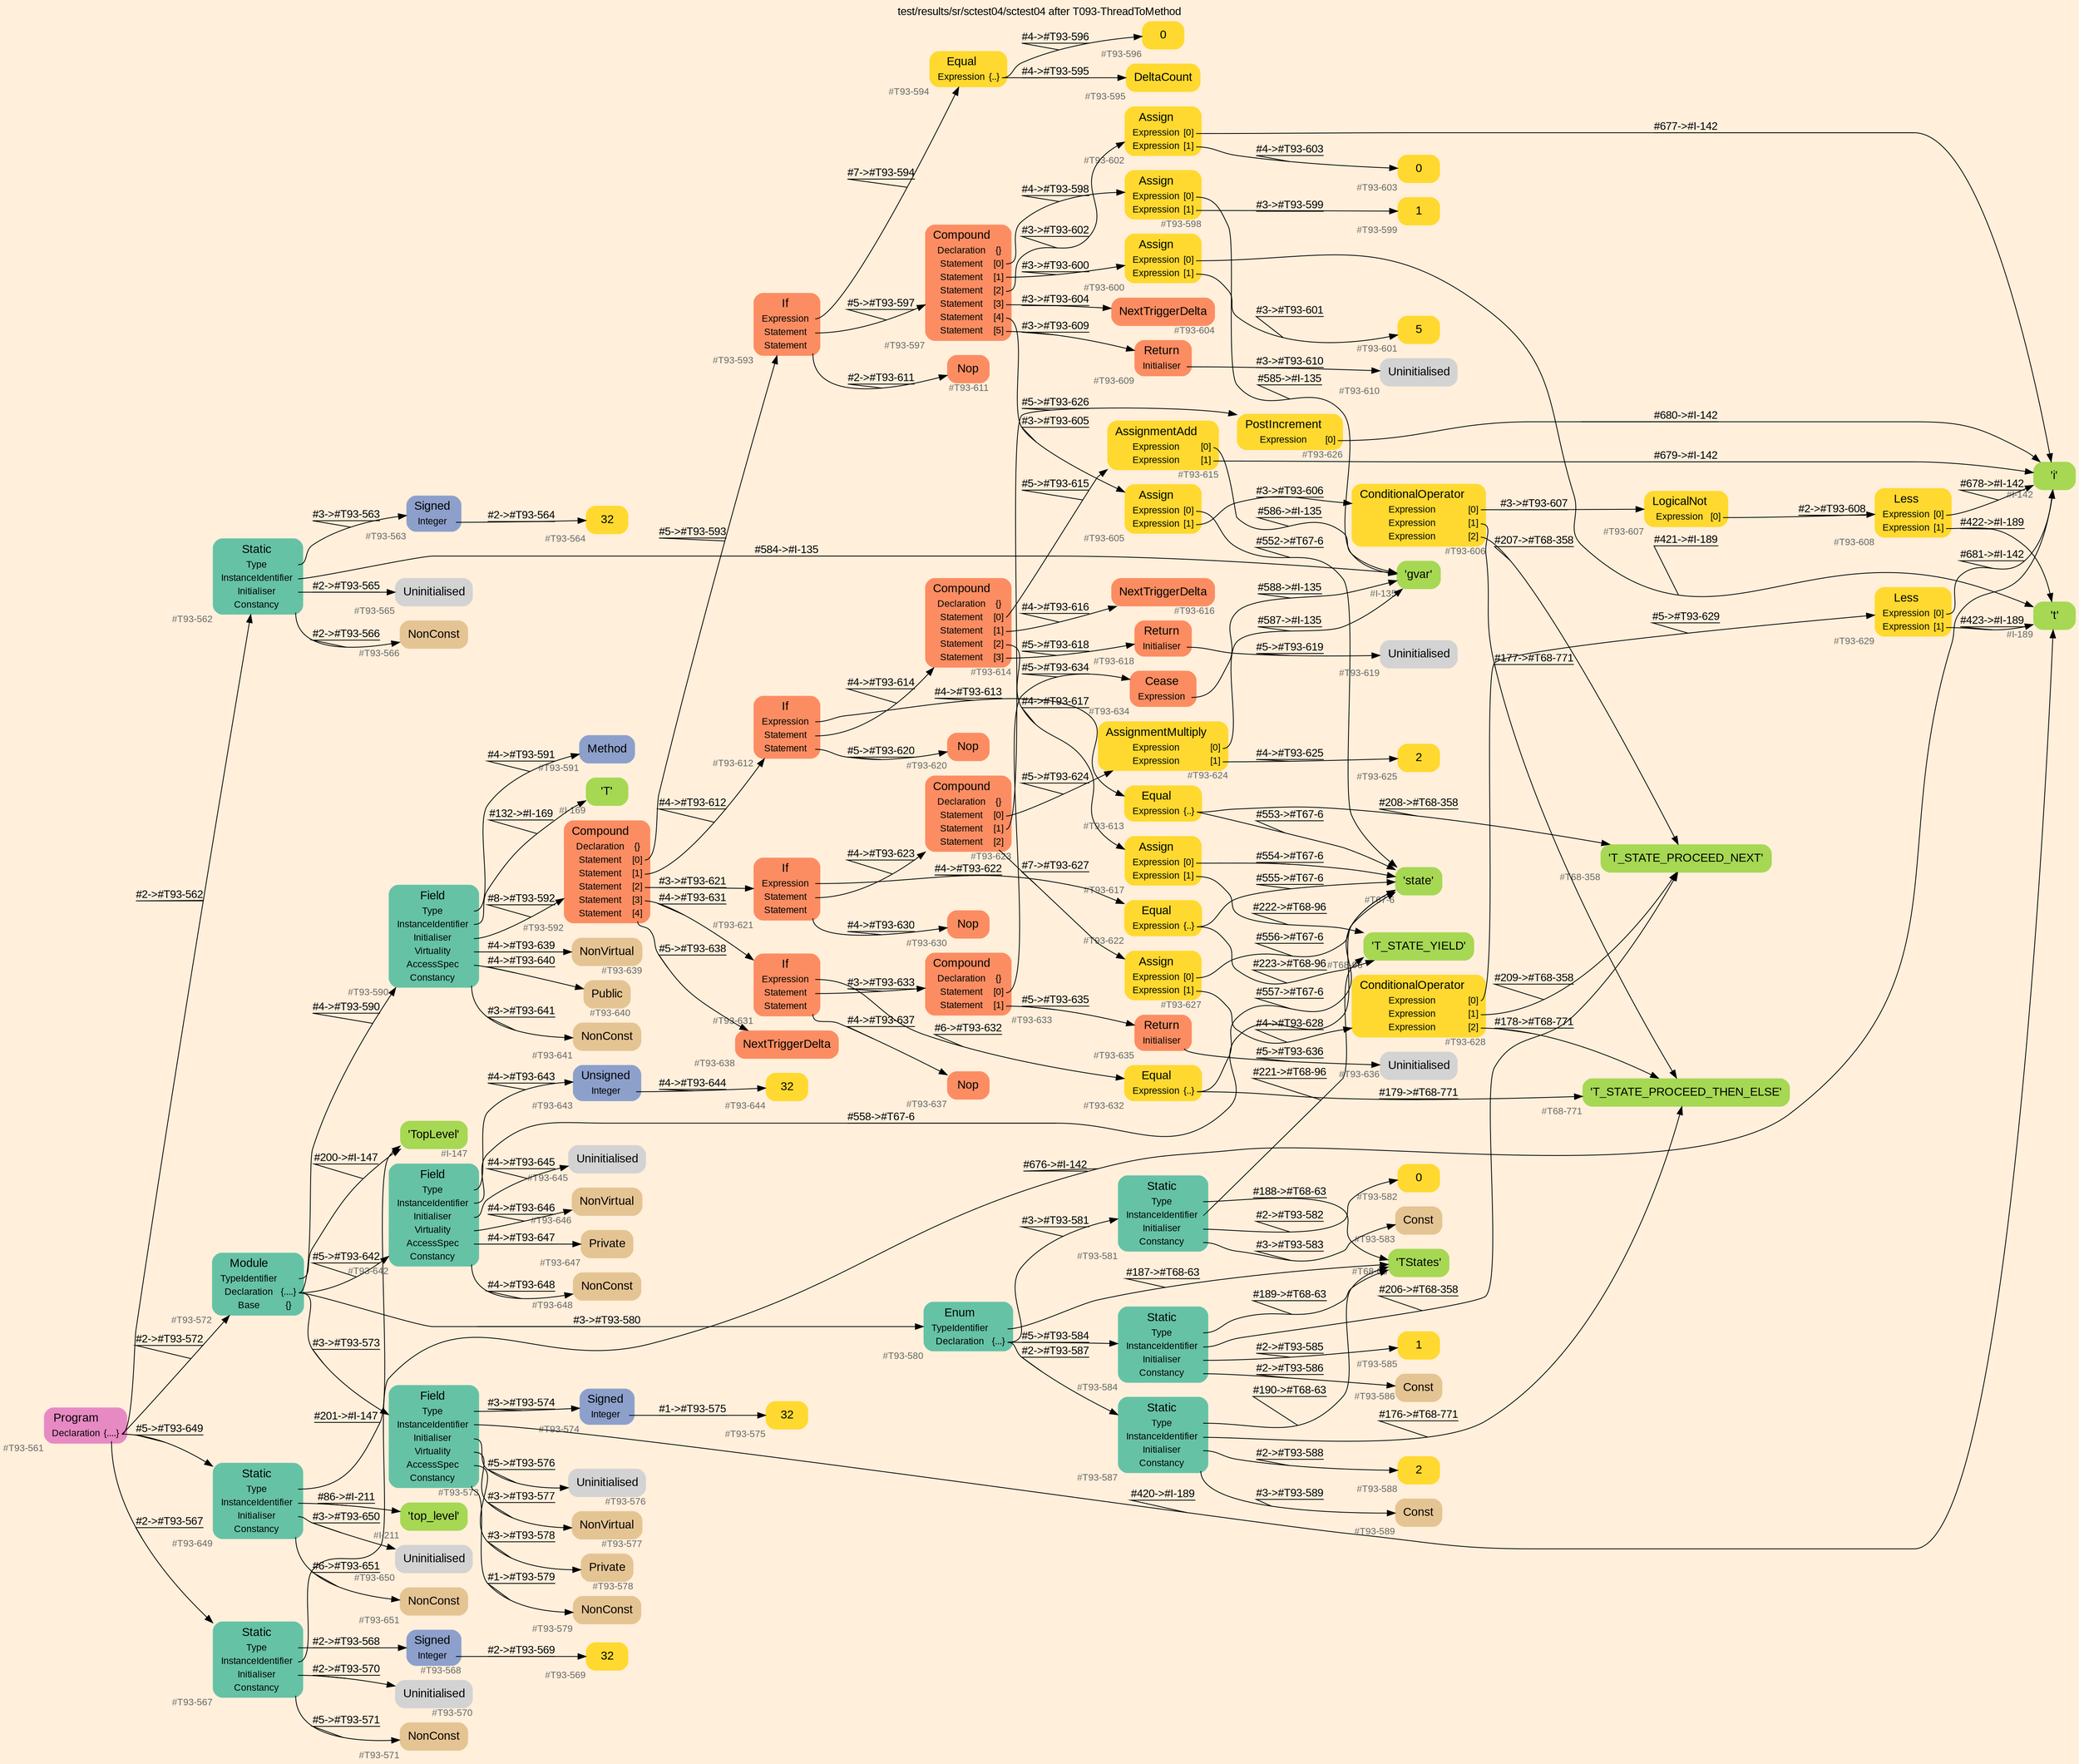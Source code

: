 digraph "test/results/sr/sctest04/sctest04 after T093-ThreadToMethod" {
label = "test/results/sr/sctest04/sctest04 after T093-ThreadToMethod"
labelloc = t
graph [
    rankdir = "LR"
    ranksep = 0.3
    bgcolor = antiquewhite1
    color = black
    fontcolor = black
    fontname = "Arial"
];
node [
    fontname = "Arial"
];
edge [
    fontname = "Arial"
];

// -------------------- node figure --------------------
// -------- block #T93-561 ----------
"#T93-561" [
    fillcolor = "/set28/4"
    xlabel = "#T93-561"
    fontsize = "12"
    fontcolor = grey40
    shape = "plaintext"
    label = <<TABLE BORDER="0" CELLBORDER="0" CELLSPACING="0">
     <TR><TD><FONT COLOR="black" POINT-SIZE="15">Program</FONT></TD></TR>
     <TR><TD><FONT COLOR="black" POINT-SIZE="12">Declaration</FONT></TD><TD PORT="port0"><FONT COLOR="black" POINT-SIZE="12">{....}</FONT></TD></TR>
    </TABLE>>
    style = "rounded,filled"
];

// -------- block #T93-562 ----------
"#T93-562" [
    fillcolor = "/set28/1"
    xlabel = "#T93-562"
    fontsize = "12"
    fontcolor = grey40
    shape = "plaintext"
    label = <<TABLE BORDER="0" CELLBORDER="0" CELLSPACING="0">
     <TR><TD><FONT COLOR="black" POINT-SIZE="15">Static</FONT></TD></TR>
     <TR><TD><FONT COLOR="black" POINT-SIZE="12">Type</FONT></TD><TD PORT="port0"></TD></TR>
     <TR><TD><FONT COLOR="black" POINT-SIZE="12">InstanceIdentifier</FONT></TD><TD PORT="port1"></TD></TR>
     <TR><TD><FONT COLOR="black" POINT-SIZE="12">Initialiser</FONT></TD><TD PORT="port2"></TD></TR>
     <TR><TD><FONT COLOR="black" POINT-SIZE="12">Constancy</FONT></TD><TD PORT="port3"></TD></TR>
    </TABLE>>
    style = "rounded,filled"
];

// -------- block #T93-563 ----------
"#T93-563" [
    fillcolor = "/set28/3"
    xlabel = "#T93-563"
    fontsize = "12"
    fontcolor = grey40
    shape = "plaintext"
    label = <<TABLE BORDER="0" CELLBORDER="0" CELLSPACING="0">
     <TR><TD><FONT COLOR="black" POINT-SIZE="15">Signed</FONT></TD></TR>
     <TR><TD><FONT COLOR="black" POINT-SIZE="12">Integer</FONT></TD><TD PORT="port0"></TD></TR>
    </TABLE>>
    style = "rounded,filled"
];

// -------- block #T93-564 ----------
"#T93-564" [
    fillcolor = "/set28/6"
    xlabel = "#T93-564"
    fontsize = "12"
    fontcolor = grey40
    shape = "plaintext"
    label = <<TABLE BORDER="0" CELLBORDER="0" CELLSPACING="0">
     <TR><TD><FONT COLOR="black" POINT-SIZE="15">32</FONT></TD></TR>
    </TABLE>>
    style = "rounded,filled"
];

// -------- block #I-135 ----------
"#I-135" [
    fillcolor = "/set28/5"
    xlabel = "#I-135"
    fontsize = "12"
    fontcolor = grey40
    shape = "plaintext"
    label = <<TABLE BORDER="0" CELLBORDER="0" CELLSPACING="0">
     <TR><TD><FONT COLOR="black" POINT-SIZE="15">'gvar'</FONT></TD></TR>
    </TABLE>>
    style = "rounded,filled"
];

// -------- block #T93-565 ----------
"#T93-565" [
    xlabel = "#T93-565"
    fontsize = "12"
    fontcolor = grey40
    shape = "plaintext"
    label = <<TABLE BORDER="0" CELLBORDER="0" CELLSPACING="0">
     <TR><TD><FONT COLOR="black" POINT-SIZE="15">Uninitialised</FONT></TD></TR>
    </TABLE>>
    style = "rounded,filled"
];

// -------- block #T93-566 ----------
"#T93-566" [
    fillcolor = "/set28/7"
    xlabel = "#T93-566"
    fontsize = "12"
    fontcolor = grey40
    shape = "plaintext"
    label = <<TABLE BORDER="0" CELLBORDER="0" CELLSPACING="0">
     <TR><TD><FONT COLOR="black" POINT-SIZE="15">NonConst</FONT></TD></TR>
    </TABLE>>
    style = "rounded,filled"
];

// -------- block #T93-567 ----------
"#T93-567" [
    fillcolor = "/set28/1"
    xlabel = "#T93-567"
    fontsize = "12"
    fontcolor = grey40
    shape = "plaintext"
    label = <<TABLE BORDER="0" CELLBORDER="0" CELLSPACING="0">
     <TR><TD><FONT COLOR="black" POINT-SIZE="15">Static</FONT></TD></TR>
     <TR><TD><FONT COLOR="black" POINT-SIZE="12">Type</FONT></TD><TD PORT="port0"></TD></TR>
     <TR><TD><FONT COLOR="black" POINT-SIZE="12">InstanceIdentifier</FONT></TD><TD PORT="port1"></TD></TR>
     <TR><TD><FONT COLOR="black" POINT-SIZE="12">Initialiser</FONT></TD><TD PORT="port2"></TD></TR>
     <TR><TD><FONT COLOR="black" POINT-SIZE="12">Constancy</FONT></TD><TD PORT="port3"></TD></TR>
    </TABLE>>
    style = "rounded,filled"
];

// -------- block #T93-568 ----------
"#T93-568" [
    fillcolor = "/set28/3"
    xlabel = "#T93-568"
    fontsize = "12"
    fontcolor = grey40
    shape = "plaintext"
    label = <<TABLE BORDER="0" CELLBORDER="0" CELLSPACING="0">
     <TR><TD><FONT COLOR="black" POINT-SIZE="15">Signed</FONT></TD></TR>
     <TR><TD><FONT COLOR="black" POINT-SIZE="12">Integer</FONT></TD><TD PORT="port0"></TD></TR>
    </TABLE>>
    style = "rounded,filled"
];

// -------- block #T93-569 ----------
"#T93-569" [
    fillcolor = "/set28/6"
    xlabel = "#T93-569"
    fontsize = "12"
    fontcolor = grey40
    shape = "plaintext"
    label = <<TABLE BORDER="0" CELLBORDER="0" CELLSPACING="0">
     <TR><TD><FONT COLOR="black" POINT-SIZE="15">32</FONT></TD></TR>
    </TABLE>>
    style = "rounded,filled"
];

// -------- block #I-142 ----------
"#I-142" [
    fillcolor = "/set28/5"
    xlabel = "#I-142"
    fontsize = "12"
    fontcolor = grey40
    shape = "plaintext"
    label = <<TABLE BORDER="0" CELLBORDER="0" CELLSPACING="0">
     <TR><TD><FONT COLOR="black" POINT-SIZE="15">'i'</FONT></TD></TR>
    </TABLE>>
    style = "rounded,filled"
];

// -------- block #T93-570 ----------
"#T93-570" [
    xlabel = "#T93-570"
    fontsize = "12"
    fontcolor = grey40
    shape = "plaintext"
    label = <<TABLE BORDER="0" CELLBORDER="0" CELLSPACING="0">
     <TR><TD><FONT COLOR="black" POINT-SIZE="15">Uninitialised</FONT></TD></TR>
    </TABLE>>
    style = "rounded,filled"
];

// -------- block #T93-571 ----------
"#T93-571" [
    fillcolor = "/set28/7"
    xlabel = "#T93-571"
    fontsize = "12"
    fontcolor = grey40
    shape = "plaintext"
    label = <<TABLE BORDER="0" CELLBORDER="0" CELLSPACING="0">
     <TR><TD><FONT COLOR="black" POINT-SIZE="15">NonConst</FONT></TD></TR>
    </TABLE>>
    style = "rounded,filled"
];

// -------- block #T93-572 ----------
"#T93-572" [
    fillcolor = "/set28/1"
    xlabel = "#T93-572"
    fontsize = "12"
    fontcolor = grey40
    shape = "plaintext"
    label = <<TABLE BORDER="0" CELLBORDER="0" CELLSPACING="0">
     <TR><TD><FONT COLOR="black" POINT-SIZE="15">Module</FONT></TD></TR>
     <TR><TD><FONT COLOR="black" POINT-SIZE="12">TypeIdentifier</FONT></TD><TD PORT="port0"></TD></TR>
     <TR><TD><FONT COLOR="black" POINT-SIZE="12">Declaration</FONT></TD><TD PORT="port1"><FONT COLOR="black" POINT-SIZE="12">{....}</FONT></TD></TR>
     <TR><TD><FONT COLOR="black" POINT-SIZE="12">Base</FONT></TD><TD PORT="port2"><FONT COLOR="black" POINT-SIZE="12">{}</FONT></TD></TR>
    </TABLE>>
    style = "rounded,filled"
];

// -------- block #I-147 ----------
"#I-147" [
    fillcolor = "/set28/5"
    xlabel = "#I-147"
    fontsize = "12"
    fontcolor = grey40
    shape = "plaintext"
    label = <<TABLE BORDER="0" CELLBORDER="0" CELLSPACING="0">
     <TR><TD><FONT COLOR="black" POINT-SIZE="15">'TopLevel'</FONT></TD></TR>
    </TABLE>>
    style = "rounded,filled"
];

// -------- block #T93-573 ----------
"#T93-573" [
    fillcolor = "/set28/1"
    xlabel = "#T93-573"
    fontsize = "12"
    fontcolor = grey40
    shape = "plaintext"
    label = <<TABLE BORDER="0" CELLBORDER="0" CELLSPACING="0">
     <TR><TD><FONT COLOR="black" POINT-SIZE="15">Field</FONT></TD></TR>
     <TR><TD><FONT COLOR="black" POINT-SIZE="12">Type</FONT></TD><TD PORT="port0"></TD></TR>
     <TR><TD><FONT COLOR="black" POINT-SIZE="12">InstanceIdentifier</FONT></TD><TD PORT="port1"></TD></TR>
     <TR><TD><FONT COLOR="black" POINT-SIZE="12">Initialiser</FONT></TD><TD PORT="port2"></TD></TR>
     <TR><TD><FONT COLOR="black" POINT-SIZE="12">Virtuality</FONT></TD><TD PORT="port3"></TD></TR>
     <TR><TD><FONT COLOR="black" POINT-SIZE="12">AccessSpec</FONT></TD><TD PORT="port4"></TD></TR>
     <TR><TD><FONT COLOR="black" POINT-SIZE="12">Constancy</FONT></TD><TD PORT="port5"></TD></TR>
    </TABLE>>
    style = "rounded,filled"
];

// -------- block #T93-574 ----------
"#T93-574" [
    fillcolor = "/set28/3"
    xlabel = "#T93-574"
    fontsize = "12"
    fontcolor = grey40
    shape = "plaintext"
    label = <<TABLE BORDER="0" CELLBORDER="0" CELLSPACING="0">
     <TR><TD><FONT COLOR="black" POINT-SIZE="15">Signed</FONT></TD></TR>
     <TR><TD><FONT COLOR="black" POINT-SIZE="12">Integer</FONT></TD><TD PORT="port0"></TD></TR>
    </TABLE>>
    style = "rounded,filled"
];

// -------- block #T93-575 ----------
"#T93-575" [
    fillcolor = "/set28/6"
    xlabel = "#T93-575"
    fontsize = "12"
    fontcolor = grey40
    shape = "plaintext"
    label = <<TABLE BORDER="0" CELLBORDER="0" CELLSPACING="0">
     <TR><TD><FONT COLOR="black" POINT-SIZE="15">32</FONT></TD></TR>
    </TABLE>>
    style = "rounded,filled"
];

// -------- block #I-189 ----------
"#I-189" [
    fillcolor = "/set28/5"
    xlabel = "#I-189"
    fontsize = "12"
    fontcolor = grey40
    shape = "plaintext"
    label = <<TABLE BORDER="0" CELLBORDER="0" CELLSPACING="0">
     <TR><TD><FONT COLOR="black" POINT-SIZE="15">'t'</FONT></TD></TR>
    </TABLE>>
    style = "rounded,filled"
];

// -------- block #T93-576 ----------
"#T93-576" [
    xlabel = "#T93-576"
    fontsize = "12"
    fontcolor = grey40
    shape = "plaintext"
    label = <<TABLE BORDER="0" CELLBORDER="0" CELLSPACING="0">
     <TR><TD><FONT COLOR="black" POINT-SIZE="15">Uninitialised</FONT></TD></TR>
    </TABLE>>
    style = "rounded,filled"
];

// -------- block #T93-577 ----------
"#T93-577" [
    fillcolor = "/set28/7"
    xlabel = "#T93-577"
    fontsize = "12"
    fontcolor = grey40
    shape = "plaintext"
    label = <<TABLE BORDER="0" CELLBORDER="0" CELLSPACING="0">
     <TR><TD><FONT COLOR="black" POINT-SIZE="15">NonVirtual</FONT></TD></TR>
    </TABLE>>
    style = "rounded,filled"
];

// -------- block #T93-578 ----------
"#T93-578" [
    fillcolor = "/set28/7"
    xlabel = "#T93-578"
    fontsize = "12"
    fontcolor = grey40
    shape = "plaintext"
    label = <<TABLE BORDER="0" CELLBORDER="0" CELLSPACING="0">
     <TR><TD><FONT COLOR="black" POINT-SIZE="15">Private</FONT></TD></TR>
    </TABLE>>
    style = "rounded,filled"
];

// -------- block #T93-579 ----------
"#T93-579" [
    fillcolor = "/set28/7"
    xlabel = "#T93-579"
    fontsize = "12"
    fontcolor = grey40
    shape = "plaintext"
    label = <<TABLE BORDER="0" CELLBORDER="0" CELLSPACING="0">
     <TR><TD><FONT COLOR="black" POINT-SIZE="15">NonConst</FONT></TD></TR>
    </TABLE>>
    style = "rounded,filled"
];

// -------- block #T93-580 ----------
"#T93-580" [
    fillcolor = "/set28/1"
    xlabel = "#T93-580"
    fontsize = "12"
    fontcolor = grey40
    shape = "plaintext"
    label = <<TABLE BORDER="0" CELLBORDER="0" CELLSPACING="0">
     <TR><TD><FONT COLOR="black" POINT-SIZE="15">Enum</FONT></TD></TR>
     <TR><TD><FONT COLOR="black" POINT-SIZE="12">TypeIdentifier</FONT></TD><TD PORT="port0"></TD></TR>
     <TR><TD><FONT COLOR="black" POINT-SIZE="12">Declaration</FONT></TD><TD PORT="port1"><FONT COLOR="black" POINT-SIZE="12">{...}</FONT></TD></TR>
    </TABLE>>
    style = "rounded,filled"
];

// -------- block #T68-63 ----------
"#T68-63" [
    fillcolor = "/set28/5"
    xlabel = "#T68-63"
    fontsize = "12"
    fontcolor = grey40
    shape = "plaintext"
    label = <<TABLE BORDER="0" CELLBORDER="0" CELLSPACING="0">
     <TR><TD><FONT COLOR="black" POINT-SIZE="15">'TStates'</FONT></TD></TR>
    </TABLE>>
    style = "rounded,filled"
];

// -------- block #T93-581 ----------
"#T93-581" [
    fillcolor = "/set28/1"
    xlabel = "#T93-581"
    fontsize = "12"
    fontcolor = grey40
    shape = "plaintext"
    label = <<TABLE BORDER="0" CELLBORDER="0" CELLSPACING="0">
     <TR><TD><FONT COLOR="black" POINT-SIZE="15">Static</FONT></TD></TR>
     <TR><TD><FONT COLOR="black" POINT-SIZE="12">Type</FONT></TD><TD PORT="port0"></TD></TR>
     <TR><TD><FONT COLOR="black" POINT-SIZE="12">InstanceIdentifier</FONT></TD><TD PORT="port1"></TD></TR>
     <TR><TD><FONT COLOR="black" POINT-SIZE="12">Initialiser</FONT></TD><TD PORT="port2"></TD></TR>
     <TR><TD><FONT COLOR="black" POINT-SIZE="12">Constancy</FONT></TD><TD PORT="port3"></TD></TR>
    </TABLE>>
    style = "rounded,filled"
];

// -------- block #T68-96 ----------
"#T68-96" [
    fillcolor = "/set28/5"
    xlabel = "#T68-96"
    fontsize = "12"
    fontcolor = grey40
    shape = "plaintext"
    label = <<TABLE BORDER="0" CELLBORDER="0" CELLSPACING="0">
     <TR><TD><FONT COLOR="black" POINT-SIZE="15">'T_STATE_YIELD'</FONT></TD></TR>
    </TABLE>>
    style = "rounded,filled"
];

// -------- block #T93-582 ----------
"#T93-582" [
    fillcolor = "/set28/6"
    xlabel = "#T93-582"
    fontsize = "12"
    fontcolor = grey40
    shape = "plaintext"
    label = <<TABLE BORDER="0" CELLBORDER="0" CELLSPACING="0">
     <TR><TD><FONT COLOR="black" POINT-SIZE="15">0</FONT></TD></TR>
    </TABLE>>
    style = "rounded,filled"
];

// -------- block #T93-583 ----------
"#T93-583" [
    fillcolor = "/set28/7"
    xlabel = "#T93-583"
    fontsize = "12"
    fontcolor = grey40
    shape = "plaintext"
    label = <<TABLE BORDER="0" CELLBORDER="0" CELLSPACING="0">
     <TR><TD><FONT COLOR="black" POINT-SIZE="15">Const</FONT></TD></TR>
    </TABLE>>
    style = "rounded,filled"
];

// -------- block #T93-584 ----------
"#T93-584" [
    fillcolor = "/set28/1"
    xlabel = "#T93-584"
    fontsize = "12"
    fontcolor = grey40
    shape = "plaintext"
    label = <<TABLE BORDER="0" CELLBORDER="0" CELLSPACING="0">
     <TR><TD><FONT COLOR="black" POINT-SIZE="15">Static</FONT></TD></TR>
     <TR><TD><FONT COLOR="black" POINT-SIZE="12">Type</FONT></TD><TD PORT="port0"></TD></TR>
     <TR><TD><FONT COLOR="black" POINT-SIZE="12">InstanceIdentifier</FONT></TD><TD PORT="port1"></TD></TR>
     <TR><TD><FONT COLOR="black" POINT-SIZE="12">Initialiser</FONT></TD><TD PORT="port2"></TD></TR>
     <TR><TD><FONT COLOR="black" POINT-SIZE="12">Constancy</FONT></TD><TD PORT="port3"></TD></TR>
    </TABLE>>
    style = "rounded,filled"
];

// -------- block #T68-358 ----------
"#T68-358" [
    fillcolor = "/set28/5"
    xlabel = "#T68-358"
    fontsize = "12"
    fontcolor = grey40
    shape = "plaintext"
    label = <<TABLE BORDER="0" CELLBORDER="0" CELLSPACING="0">
     <TR><TD><FONT COLOR="black" POINT-SIZE="15">'T_STATE_PROCEED_NEXT'</FONT></TD></TR>
    </TABLE>>
    style = "rounded,filled"
];

// -------- block #T93-585 ----------
"#T93-585" [
    fillcolor = "/set28/6"
    xlabel = "#T93-585"
    fontsize = "12"
    fontcolor = grey40
    shape = "plaintext"
    label = <<TABLE BORDER="0" CELLBORDER="0" CELLSPACING="0">
     <TR><TD><FONT COLOR="black" POINT-SIZE="15">1</FONT></TD></TR>
    </TABLE>>
    style = "rounded,filled"
];

// -------- block #T93-586 ----------
"#T93-586" [
    fillcolor = "/set28/7"
    xlabel = "#T93-586"
    fontsize = "12"
    fontcolor = grey40
    shape = "plaintext"
    label = <<TABLE BORDER="0" CELLBORDER="0" CELLSPACING="0">
     <TR><TD><FONT COLOR="black" POINT-SIZE="15">Const</FONT></TD></TR>
    </TABLE>>
    style = "rounded,filled"
];

// -------- block #T93-587 ----------
"#T93-587" [
    fillcolor = "/set28/1"
    xlabel = "#T93-587"
    fontsize = "12"
    fontcolor = grey40
    shape = "plaintext"
    label = <<TABLE BORDER="0" CELLBORDER="0" CELLSPACING="0">
     <TR><TD><FONT COLOR="black" POINT-SIZE="15">Static</FONT></TD></TR>
     <TR><TD><FONT COLOR="black" POINT-SIZE="12">Type</FONT></TD><TD PORT="port0"></TD></TR>
     <TR><TD><FONT COLOR="black" POINT-SIZE="12">InstanceIdentifier</FONT></TD><TD PORT="port1"></TD></TR>
     <TR><TD><FONT COLOR="black" POINT-SIZE="12">Initialiser</FONT></TD><TD PORT="port2"></TD></TR>
     <TR><TD><FONT COLOR="black" POINT-SIZE="12">Constancy</FONT></TD><TD PORT="port3"></TD></TR>
    </TABLE>>
    style = "rounded,filled"
];

// -------- block #T68-771 ----------
"#T68-771" [
    fillcolor = "/set28/5"
    xlabel = "#T68-771"
    fontsize = "12"
    fontcolor = grey40
    shape = "plaintext"
    label = <<TABLE BORDER="0" CELLBORDER="0" CELLSPACING="0">
     <TR><TD><FONT COLOR="black" POINT-SIZE="15">'T_STATE_PROCEED_THEN_ELSE'</FONT></TD></TR>
    </TABLE>>
    style = "rounded,filled"
];

// -------- block #T93-588 ----------
"#T93-588" [
    fillcolor = "/set28/6"
    xlabel = "#T93-588"
    fontsize = "12"
    fontcolor = grey40
    shape = "plaintext"
    label = <<TABLE BORDER="0" CELLBORDER="0" CELLSPACING="0">
     <TR><TD><FONT COLOR="black" POINT-SIZE="15">2</FONT></TD></TR>
    </TABLE>>
    style = "rounded,filled"
];

// -------- block #T93-589 ----------
"#T93-589" [
    fillcolor = "/set28/7"
    xlabel = "#T93-589"
    fontsize = "12"
    fontcolor = grey40
    shape = "plaintext"
    label = <<TABLE BORDER="0" CELLBORDER="0" CELLSPACING="0">
     <TR><TD><FONT COLOR="black" POINT-SIZE="15">Const</FONT></TD></TR>
    </TABLE>>
    style = "rounded,filled"
];

// -------- block #T93-590 ----------
"#T93-590" [
    fillcolor = "/set28/1"
    xlabel = "#T93-590"
    fontsize = "12"
    fontcolor = grey40
    shape = "plaintext"
    label = <<TABLE BORDER="0" CELLBORDER="0" CELLSPACING="0">
     <TR><TD><FONT COLOR="black" POINT-SIZE="15">Field</FONT></TD></TR>
     <TR><TD><FONT COLOR="black" POINT-SIZE="12">Type</FONT></TD><TD PORT="port0"></TD></TR>
     <TR><TD><FONT COLOR="black" POINT-SIZE="12">InstanceIdentifier</FONT></TD><TD PORT="port1"></TD></TR>
     <TR><TD><FONT COLOR="black" POINT-SIZE="12">Initialiser</FONT></TD><TD PORT="port2"></TD></TR>
     <TR><TD><FONT COLOR="black" POINT-SIZE="12">Virtuality</FONT></TD><TD PORT="port3"></TD></TR>
     <TR><TD><FONT COLOR="black" POINT-SIZE="12">AccessSpec</FONT></TD><TD PORT="port4"></TD></TR>
     <TR><TD><FONT COLOR="black" POINT-SIZE="12">Constancy</FONT></TD><TD PORT="port5"></TD></TR>
    </TABLE>>
    style = "rounded,filled"
];

// -------- block #T93-591 ----------
"#T93-591" [
    fillcolor = "/set28/3"
    xlabel = "#T93-591"
    fontsize = "12"
    fontcolor = grey40
    shape = "plaintext"
    label = <<TABLE BORDER="0" CELLBORDER="0" CELLSPACING="0">
     <TR><TD><FONT COLOR="black" POINT-SIZE="15">Method</FONT></TD></TR>
    </TABLE>>
    style = "rounded,filled"
];

// -------- block #I-169 ----------
"#I-169" [
    fillcolor = "/set28/5"
    xlabel = "#I-169"
    fontsize = "12"
    fontcolor = grey40
    shape = "plaintext"
    label = <<TABLE BORDER="0" CELLBORDER="0" CELLSPACING="0">
     <TR><TD><FONT COLOR="black" POINT-SIZE="15">'T'</FONT></TD></TR>
    </TABLE>>
    style = "rounded,filled"
];

// -------- block #T93-592 ----------
"#T93-592" [
    fillcolor = "/set28/2"
    xlabel = "#T93-592"
    fontsize = "12"
    fontcolor = grey40
    shape = "plaintext"
    label = <<TABLE BORDER="0" CELLBORDER="0" CELLSPACING="0">
     <TR><TD><FONT COLOR="black" POINT-SIZE="15">Compound</FONT></TD></TR>
     <TR><TD><FONT COLOR="black" POINT-SIZE="12">Declaration</FONT></TD><TD PORT="port0"><FONT COLOR="black" POINT-SIZE="12">{}</FONT></TD></TR>
     <TR><TD><FONT COLOR="black" POINT-SIZE="12">Statement</FONT></TD><TD PORT="port1"><FONT COLOR="black" POINT-SIZE="12">[0]</FONT></TD></TR>
     <TR><TD><FONT COLOR="black" POINT-SIZE="12">Statement</FONT></TD><TD PORT="port2"><FONT COLOR="black" POINT-SIZE="12">[1]</FONT></TD></TR>
     <TR><TD><FONT COLOR="black" POINT-SIZE="12">Statement</FONT></TD><TD PORT="port3"><FONT COLOR="black" POINT-SIZE="12">[2]</FONT></TD></TR>
     <TR><TD><FONT COLOR="black" POINT-SIZE="12">Statement</FONT></TD><TD PORT="port4"><FONT COLOR="black" POINT-SIZE="12">[3]</FONT></TD></TR>
     <TR><TD><FONT COLOR="black" POINT-SIZE="12">Statement</FONT></TD><TD PORT="port5"><FONT COLOR="black" POINT-SIZE="12">[4]</FONT></TD></TR>
    </TABLE>>
    style = "rounded,filled"
];

// -------- block #T93-593 ----------
"#T93-593" [
    fillcolor = "/set28/2"
    xlabel = "#T93-593"
    fontsize = "12"
    fontcolor = grey40
    shape = "plaintext"
    label = <<TABLE BORDER="0" CELLBORDER="0" CELLSPACING="0">
     <TR><TD><FONT COLOR="black" POINT-SIZE="15">If</FONT></TD></TR>
     <TR><TD><FONT COLOR="black" POINT-SIZE="12">Expression</FONT></TD><TD PORT="port0"></TD></TR>
     <TR><TD><FONT COLOR="black" POINT-SIZE="12">Statement</FONT></TD><TD PORT="port1"></TD></TR>
     <TR><TD><FONT COLOR="black" POINT-SIZE="12">Statement</FONT></TD><TD PORT="port2"></TD></TR>
    </TABLE>>
    style = "rounded,filled"
];

// -------- block #T93-594 ----------
"#T93-594" [
    fillcolor = "/set28/6"
    xlabel = "#T93-594"
    fontsize = "12"
    fontcolor = grey40
    shape = "plaintext"
    label = <<TABLE BORDER="0" CELLBORDER="0" CELLSPACING="0">
     <TR><TD><FONT COLOR="black" POINT-SIZE="15">Equal</FONT></TD></TR>
     <TR><TD><FONT COLOR="black" POINT-SIZE="12">Expression</FONT></TD><TD PORT="port0"><FONT COLOR="black" POINT-SIZE="12">{..}</FONT></TD></TR>
    </TABLE>>
    style = "rounded,filled"
];

// -------- block #T93-595 ----------
"#T93-595" [
    fillcolor = "/set28/6"
    xlabel = "#T93-595"
    fontsize = "12"
    fontcolor = grey40
    shape = "plaintext"
    label = <<TABLE BORDER="0" CELLBORDER="0" CELLSPACING="0">
     <TR><TD><FONT COLOR="black" POINT-SIZE="15">DeltaCount</FONT></TD></TR>
    </TABLE>>
    style = "rounded,filled"
];

// -------- block #T93-596 ----------
"#T93-596" [
    fillcolor = "/set28/6"
    xlabel = "#T93-596"
    fontsize = "12"
    fontcolor = grey40
    shape = "plaintext"
    label = <<TABLE BORDER="0" CELLBORDER="0" CELLSPACING="0">
     <TR><TD><FONT COLOR="black" POINT-SIZE="15">0</FONT></TD></TR>
    </TABLE>>
    style = "rounded,filled"
];

// -------- block #T93-597 ----------
"#T93-597" [
    fillcolor = "/set28/2"
    xlabel = "#T93-597"
    fontsize = "12"
    fontcolor = grey40
    shape = "plaintext"
    label = <<TABLE BORDER="0" CELLBORDER="0" CELLSPACING="0">
     <TR><TD><FONT COLOR="black" POINT-SIZE="15">Compound</FONT></TD></TR>
     <TR><TD><FONT COLOR="black" POINT-SIZE="12">Declaration</FONT></TD><TD PORT="port0"><FONT COLOR="black" POINT-SIZE="12">{}</FONT></TD></TR>
     <TR><TD><FONT COLOR="black" POINT-SIZE="12">Statement</FONT></TD><TD PORT="port1"><FONT COLOR="black" POINT-SIZE="12">[0]</FONT></TD></TR>
     <TR><TD><FONT COLOR="black" POINT-SIZE="12">Statement</FONT></TD><TD PORT="port2"><FONT COLOR="black" POINT-SIZE="12">[1]</FONT></TD></TR>
     <TR><TD><FONT COLOR="black" POINT-SIZE="12">Statement</FONT></TD><TD PORT="port3"><FONT COLOR="black" POINT-SIZE="12">[2]</FONT></TD></TR>
     <TR><TD><FONT COLOR="black" POINT-SIZE="12">Statement</FONT></TD><TD PORT="port4"><FONT COLOR="black" POINT-SIZE="12">[3]</FONT></TD></TR>
     <TR><TD><FONT COLOR="black" POINT-SIZE="12">Statement</FONT></TD><TD PORT="port5"><FONT COLOR="black" POINT-SIZE="12">[4]</FONT></TD></TR>
     <TR><TD><FONT COLOR="black" POINT-SIZE="12">Statement</FONT></TD><TD PORT="port6"><FONT COLOR="black" POINT-SIZE="12">[5]</FONT></TD></TR>
    </TABLE>>
    style = "rounded,filled"
];

// -------- block #T93-598 ----------
"#T93-598" [
    fillcolor = "/set28/6"
    xlabel = "#T93-598"
    fontsize = "12"
    fontcolor = grey40
    shape = "plaintext"
    label = <<TABLE BORDER="0" CELLBORDER="0" CELLSPACING="0">
     <TR><TD><FONT COLOR="black" POINT-SIZE="15">Assign</FONT></TD></TR>
     <TR><TD><FONT COLOR="black" POINT-SIZE="12">Expression</FONT></TD><TD PORT="port0"><FONT COLOR="black" POINT-SIZE="12">[0]</FONT></TD></TR>
     <TR><TD><FONT COLOR="black" POINT-SIZE="12">Expression</FONT></TD><TD PORT="port1"><FONT COLOR="black" POINT-SIZE="12">[1]</FONT></TD></TR>
    </TABLE>>
    style = "rounded,filled"
];

// -------- block #T93-599 ----------
"#T93-599" [
    fillcolor = "/set28/6"
    xlabel = "#T93-599"
    fontsize = "12"
    fontcolor = grey40
    shape = "plaintext"
    label = <<TABLE BORDER="0" CELLBORDER="0" CELLSPACING="0">
     <TR><TD><FONT COLOR="black" POINT-SIZE="15">1</FONT></TD></TR>
    </TABLE>>
    style = "rounded,filled"
];

// -------- block #T93-600 ----------
"#T93-600" [
    fillcolor = "/set28/6"
    xlabel = "#T93-600"
    fontsize = "12"
    fontcolor = grey40
    shape = "plaintext"
    label = <<TABLE BORDER="0" CELLBORDER="0" CELLSPACING="0">
     <TR><TD><FONT COLOR="black" POINT-SIZE="15">Assign</FONT></TD></TR>
     <TR><TD><FONT COLOR="black" POINT-SIZE="12">Expression</FONT></TD><TD PORT="port0"><FONT COLOR="black" POINT-SIZE="12">[0]</FONT></TD></TR>
     <TR><TD><FONT COLOR="black" POINT-SIZE="12">Expression</FONT></TD><TD PORT="port1"><FONT COLOR="black" POINT-SIZE="12">[1]</FONT></TD></TR>
    </TABLE>>
    style = "rounded,filled"
];

// -------- block #T93-601 ----------
"#T93-601" [
    fillcolor = "/set28/6"
    xlabel = "#T93-601"
    fontsize = "12"
    fontcolor = grey40
    shape = "plaintext"
    label = <<TABLE BORDER="0" CELLBORDER="0" CELLSPACING="0">
     <TR><TD><FONT COLOR="black" POINT-SIZE="15">5</FONT></TD></TR>
    </TABLE>>
    style = "rounded,filled"
];

// -------- block #T93-602 ----------
"#T93-602" [
    fillcolor = "/set28/6"
    xlabel = "#T93-602"
    fontsize = "12"
    fontcolor = grey40
    shape = "plaintext"
    label = <<TABLE BORDER="0" CELLBORDER="0" CELLSPACING="0">
     <TR><TD><FONT COLOR="black" POINT-SIZE="15">Assign</FONT></TD></TR>
     <TR><TD><FONT COLOR="black" POINT-SIZE="12">Expression</FONT></TD><TD PORT="port0"><FONT COLOR="black" POINT-SIZE="12">[0]</FONT></TD></TR>
     <TR><TD><FONT COLOR="black" POINT-SIZE="12">Expression</FONT></TD><TD PORT="port1"><FONT COLOR="black" POINT-SIZE="12">[1]</FONT></TD></TR>
    </TABLE>>
    style = "rounded,filled"
];

// -------- block #T93-603 ----------
"#T93-603" [
    fillcolor = "/set28/6"
    xlabel = "#T93-603"
    fontsize = "12"
    fontcolor = grey40
    shape = "plaintext"
    label = <<TABLE BORDER="0" CELLBORDER="0" CELLSPACING="0">
     <TR><TD><FONT COLOR="black" POINT-SIZE="15">0</FONT></TD></TR>
    </TABLE>>
    style = "rounded,filled"
];

// -------- block #T93-604 ----------
"#T93-604" [
    fillcolor = "/set28/2"
    xlabel = "#T93-604"
    fontsize = "12"
    fontcolor = grey40
    shape = "plaintext"
    label = <<TABLE BORDER="0" CELLBORDER="0" CELLSPACING="0">
     <TR><TD><FONT COLOR="black" POINT-SIZE="15">NextTriggerDelta</FONT></TD></TR>
    </TABLE>>
    style = "rounded,filled"
];

// -------- block #T93-605 ----------
"#T93-605" [
    fillcolor = "/set28/6"
    xlabel = "#T93-605"
    fontsize = "12"
    fontcolor = grey40
    shape = "plaintext"
    label = <<TABLE BORDER="0" CELLBORDER="0" CELLSPACING="0">
     <TR><TD><FONT COLOR="black" POINT-SIZE="15">Assign</FONT></TD></TR>
     <TR><TD><FONT COLOR="black" POINT-SIZE="12">Expression</FONT></TD><TD PORT="port0"><FONT COLOR="black" POINT-SIZE="12">[0]</FONT></TD></TR>
     <TR><TD><FONT COLOR="black" POINT-SIZE="12">Expression</FONT></TD><TD PORT="port1"><FONT COLOR="black" POINT-SIZE="12">[1]</FONT></TD></TR>
    </TABLE>>
    style = "rounded,filled"
];

// -------- block #T67-6 ----------
"#T67-6" [
    fillcolor = "/set28/5"
    xlabel = "#T67-6"
    fontsize = "12"
    fontcolor = grey40
    shape = "plaintext"
    label = <<TABLE BORDER="0" CELLBORDER="0" CELLSPACING="0">
     <TR><TD><FONT COLOR="black" POINT-SIZE="15">'state'</FONT></TD></TR>
    </TABLE>>
    style = "rounded,filled"
];

// -------- block #T93-606 ----------
"#T93-606" [
    fillcolor = "/set28/6"
    xlabel = "#T93-606"
    fontsize = "12"
    fontcolor = grey40
    shape = "plaintext"
    label = <<TABLE BORDER="0" CELLBORDER="0" CELLSPACING="0">
     <TR><TD><FONT COLOR="black" POINT-SIZE="15">ConditionalOperator</FONT></TD></TR>
     <TR><TD><FONT COLOR="black" POINT-SIZE="12">Expression</FONT></TD><TD PORT="port0"><FONT COLOR="black" POINT-SIZE="12">[0]</FONT></TD></TR>
     <TR><TD><FONT COLOR="black" POINT-SIZE="12">Expression</FONT></TD><TD PORT="port1"><FONT COLOR="black" POINT-SIZE="12">[1]</FONT></TD></TR>
     <TR><TD><FONT COLOR="black" POINT-SIZE="12">Expression</FONT></TD><TD PORT="port2"><FONT COLOR="black" POINT-SIZE="12">[2]</FONT></TD></TR>
    </TABLE>>
    style = "rounded,filled"
];

// -------- block #T93-607 ----------
"#T93-607" [
    fillcolor = "/set28/6"
    xlabel = "#T93-607"
    fontsize = "12"
    fontcolor = grey40
    shape = "plaintext"
    label = <<TABLE BORDER="0" CELLBORDER="0" CELLSPACING="0">
     <TR><TD><FONT COLOR="black" POINT-SIZE="15">LogicalNot</FONT></TD></TR>
     <TR><TD><FONT COLOR="black" POINT-SIZE="12">Expression</FONT></TD><TD PORT="port0"><FONT COLOR="black" POINT-SIZE="12">[0]</FONT></TD></TR>
    </TABLE>>
    style = "rounded,filled"
];

// -------- block #T93-608 ----------
"#T93-608" [
    fillcolor = "/set28/6"
    xlabel = "#T93-608"
    fontsize = "12"
    fontcolor = grey40
    shape = "plaintext"
    label = <<TABLE BORDER="0" CELLBORDER="0" CELLSPACING="0">
     <TR><TD><FONT COLOR="black" POINT-SIZE="15">Less</FONT></TD></TR>
     <TR><TD><FONT COLOR="black" POINT-SIZE="12">Expression</FONT></TD><TD PORT="port0"><FONT COLOR="black" POINT-SIZE="12">[0]</FONT></TD></TR>
     <TR><TD><FONT COLOR="black" POINT-SIZE="12">Expression</FONT></TD><TD PORT="port1"><FONT COLOR="black" POINT-SIZE="12">[1]</FONT></TD></TR>
    </TABLE>>
    style = "rounded,filled"
];

// -------- block #T93-609 ----------
"#T93-609" [
    fillcolor = "/set28/2"
    xlabel = "#T93-609"
    fontsize = "12"
    fontcolor = grey40
    shape = "plaintext"
    label = <<TABLE BORDER="0" CELLBORDER="0" CELLSPACING="0">
     <TR><TD><FONT COLOR="black" POINT-SIZE="15">Return</FONT></TD></TR>
     <TR><TD><FONT COLOR="black" POINT-SIZE="12">Initialiser</FONT></TD><TD PORT="port0"></TD></TR>
    </TABLE>>
    style = "rounded,filled"
];

// -------- block #T93-610 ----------
"#T93-610" [
    xlabel = "#T93-610"
    fontsize = "12"
    fontcolor = grey40
    shape = "plaintext"
    label = <<TABLE BORDER="0" CELLBORDER="0" CELLSPACING="0">
     <TR><TD><FONT COLOR="black" POINT-SIZE="15">Uninitialised</FONT></TD></TR>
    </TABLE>>
    style = "rounded,filled"
];

// -------- block #T93-611 ----------
"#T93-611" [
    fillcolor = "/set28/2"
    xlabel = "#T93-611"
    fontsize = "12"
    fontcolor = grey40
    shape = "plaintext"
    label = <<TABLE BORDER="0" CELLBORDER="0" CELLSPACING="0">
     <TR><TD><FONT COLOR="black" POINT-SIZE="15">Nop</FONT></TD></TR>
    </TABLE>>
    style = "rounded,filled"
];

// -------- block #T93-612 ----------
"#T93-612" [
    fillcolor = "/set28/2"
    xlabel = "#T93-612"
    fontsize = "12"
    fontcolor = grey40
    shape = "plaintext"
    label = <<TABLE BORDER="0" CELLBORDER="0" CELLSPACING="0">
     <TR><TD><FONT COLOR="black" POINT-SIZE="15">If</FONT></TD></TR>
     <TR><TD><FONT COLOR="black" POINT-SIZE="12">Expression</FONT></TD><TD PORT="port0"></TD></TR>
     <TR><TD><FONT COLOR="black" POINT-SIZE="12">Statement</FONT></TD><TD PORT="port1"></TD></TR>
     <TR><TD><FONT COLOR="black" POINT-SIZE="12">Statement</FONT></TD><TD PORT="port2"></TD></TR>
    </TABLE>>
    style = "rounded,filled"
];

// -------- block #T93-613 ----------
"#T93-613" [
    fillcolor = "/set28/6"
    xlabel = "#T93-613"
    fontsize = "12"
    fontcolor = grey40
    shape = "plaintext"
    label = <<TABLE BORDER="0" CELLBORDER="0" CELLSPACING="0">
     <TR><TD><FONT COLOR="black" POINT-SIZE="15">Equal</FONT></TD></TR>
     <TR><TD><FONT COLOR="black" POINT-SIZE="12">Expression</FONT></TD><TD PORT="port0"><FONT COLOR="black" POINT-SIZE="12">{..}</FONT></TD></TR>
    </TABLE>>
    style = "rounded,filled"
];

// -------- block #T93-614 ----------
"#T93-614" [
    fillcolor = "/set28/2"
    xlabel = "#T93-614"
    fontsize = "12"
    fontcolor = grey40
    shape = "plaintext"
    label = <<TABLE BORDER="0" CELLBORDER="0" CELLSPACING="0">
     <TR><TD><FONT COLOR="black" POINT-SIZE="15">Compound</FONT></TD></TR>
     <TR><TD><FONT COLOR="black" POINT-SIZE="12">Declaration</FONT></TD><TD PORT="port0"><FONT COLOR="black" POINT-SIZE="12">{}</FONT></TD></TR>
     <TR><TD><FONT COLOR="black" POINT-SIZE="12">Statement</FONT></TD><TD PORT="port1"><FONT COLOR="black" POINT-SIZE="12">[0]</FONT></TD></TR>
     <TR><TD><FONT COLOR="black" POINT-SIZE="12">Statement</FONT></TD><TD PORT="port2"><FONT COLOR="black" POINT-SIZE="12">[1]</FONT></TD></TR>
     <TR><TD><FONT COLOR="black" POINT-SIZE="12">Statement</FONT></TD><TD PORT="port3"><FONT COLOR="black" POINT-SIZE="12">[2]</FONT></TD></TR>
     <TR><TD><FONT COLOR="black" POINT-SIZE="12">Statement</FONT></TD><TD PORT="port4"><FONT COLOR="black" POINT-SIZE="12">[3]</FONT></TD></TR>
    </TABLE>>
    style = "rounded,filled"
];

// -------- block #T93-615 ----------
"#T93-615" [
    fillcolor = "/set28/6"
    xlabel = "#T93-615"
    fontsize = "12"
    fontcolor = grey40
    shape = "plaintext"
    label = <<TABLE BORDER="0" CELLBORDER="0" CELLSPACING="0">
     <TR><TD><FONT COLOR="black" POINT-SIZE="15">AssignmentAdd</FONT></TD></TR>
     <TR><TD><FONT COLOR="black" POINT-SIZE="12">Expression</FONT></TD><TD PORT="port0"><FONT COLOR="black" POINT-SIZE="12">[0]</FONT></TD></TR>
     <TR><TD><FONT COLOR="black" POINT-SIZE="12">Expression</FONT></TD><TD PORT="port1"><FONT COLOR="black" POINT-SIZE="12">[1]</FONT></TD></TR>
    </TABLE>>
    style = "rounded,filled"
];

// -------- block #T93-616 ----------
"#T93-616" [
    fillcolor = "/set28/2"
    xlabel = "#T93-616"
    fontsize = "12"
    fontcolor = grey40
    shape = "plaintext"
    label = <<TABLE BORDER="0" CELLBORDER="0" CELLSPACING="0">
     <TR><TD><FONT COLOR="black" POINT-SIZE="15">NextTriggerDelta</FONT></TD></TR>
    </TABLE>>
    style = "rounded,filled"
];

// -------- block #T93-617 ----------
"#T93-617" [
    fillcolor = "/set28/6"
    xlabel = "#T93-617"
    fontsize = "12"
    fontcolor = grey40
    shape = "plaintext"
    label = <<TABLE BORDER="0" CELLBORDER="0" CELLSPACING="0">
     <TR><TD><FONT COLOR="black" POINT-SIZE="15">Assign</FONT></TD></TR>
     <TR><TD><FONT COLOR="black" POINT-SIZE="12">Expression</FONT></TD><TD PORT="port0"><FONT COLOR="black" POINT-SIZE="12">[0]</FONT></TD></TR>
     <TR><TD><FONT COLOR="black" POINT-SIZE="12">Expression</FONT></TD><TD PORT="port1"><FONT COLOR="black" POINT-SIZE="12">[1]</FONT></TD></TR>
    </TABLE>>
    style = "rounded,filled"
];

// -------- block #T93-618 ----------
"#T93-618" [
    fillcolor = "/set28/2"
    xlabel = "#T93-618"
    fontsize = "12"
    fontcolor = grey40
    shape = "plaintext"
    label = <<TABLE BORDER="0" CELLBORDER="0" CELLSPACING="0">
     <TR><TD><FONT COLOR="black" POINT-SIZE="15">Return</FONT></TD></TR>
     <TR><TD><FONT COLOR="black" POINT-SIZE="12">Initialiser</FONT></TD><TD PORT="port0"></TD></TR>
    </TABLE>>
    style = "rounded,filled"
];

// -------- block #T93-619 ----------
"#T93-619" [
    xlabel = "#T93-619"
    fontsize = "12"
    fontcolor = grey40
    shape = "plaintext"
    label = <<TABLE BORDER="0" CELLBORDER="0" CELLSPACING="0">
     <TR><TD><FONT COLOR="black" POINT-SIZE="15">Uninitialised</FONT></TD></TR>
    </TABLE>>
    style = "rounded,filled"
];

// -------- block #T93-620 ----------
"#T93-620" [
    fillcolor = "/set28/2"
    xlabel = "#T93-620"
    fontsize = "12"
    fontcolor = grey40
    shape = "plaintext"
    label = <<TABLE BORDER="0" CELLBORDER="0" CELLSPACING="0">
     <TR><TD><FONT COLOR="black" POINT-SIZE="15">Nop</FONT></TD></TR>
    </TABLE>>
    style = "rounded,filled"
];

// -------- block #T93-621 ----------
"#T93-621" [
    fillcolor = "/set28/2"
    xlabel = "#T93-621"
    fontsize = "12"
    fontcolor = grey40
    shape = "plaintext"
    label = <<TABLE BORDER="0" CELLBORDER="0" CELLSPACING="0">
     <TR><TD><FONT COLOR="black" POINT-SIZE="15">If</FONT></TD></TR>
     <TR><TD><FONT COLOR="black" POINT-SIZE="12">Expression</FONT></TD><TD PORT="port0"></TD></TR>
     <TR><TD><FONT COLOR="black" POINT-SIZE="12">Statement</FONT></TD><TD PORT="port1"></TD></TR>
     <TR><TD><FONT COLOR="black" POINT-SIZE="12">Statement</FONT></TD><TD PORT="port2"></TD></TR>
    </TABLE>>
    style = "rounded,filled"
];

// -------- block #T93-622 ----------
"#T93-622" [
    fillcolor = "/set28/6"
    xlabel = "#T93-622"
    fontsize = "12"
    fontcolor = grey40
    shape = "plaintext"
    label = <<TABLE BORDER="0" CELLBORDER="0" CELLSPACING="0">
     <TR><TD><FONT COLOR="black" POINT-SIZE="15">Equal</FONT></TD></TR>
     <TR><TD><FONT COLOR="black" POINT-SIZE="12">Expression</FONT></TD><TD PORT="port0"><FONT COLOR="black" POINT-SIZE="12">{..}</FONT></TD></TR>
    </TABLE>>
    style = "rounded,filled"
];

// -------- block #T93-623 ----------
"#T93-623" [
    fillcolor = "/set28/2"
    xlabel = "#T93-623"
    fontsize = "12"
    fontcolor = grey40
    shape = "plaintext"
    label = <<TABLE BORDER="0" CELLBORDER="0" CELLSPACING="0">
     <TR><TD><FONT COLOR="black" POINT-SIZE="15">Compound</FONT></TD></TR>
     <TR><TD><FONT COLOR="black" POINT-SIZE="12">Declaration</FONT></TD><TD PORT="port0"><FONT COLOR="black" POINT-SIZE="12">{}</FONT></TD></TR>
     <TR><TD><FONT COLOR="black" POINT-SIZE="12">Statement</FONT></TD><TD PORT="port1"><FONT COLOR="black" POINT-SIZE="12">[0]</FONT></TD></TR>
     <TR><TD><FONT COLOR="black" POINT-SIZE="12">Statement</FONT></TD><TD PORT="port2"><FONT COLOR="black" POINT-SIZE="12">[1]</FONT></TD></TR>
     <TR><TD><FONT COLOR="black" POINT-SIZE="12">Statement</FONT></TD><TD PORT="port3"><FONT COLOR="black" POINT-SIZE="12">[2]</FONT></TD></TR>
    </TABLE>>
    style = "rounded,filled"
];

// -------- block #T93-624 ----------
"#T93-624" [
    fillcolor = "/set28/6"
    xlabel = "#T93-624"
    fontsize = "12"
    fontcolor = grey40
    shape = "plaintext"
    label = <<TABLE BORDER="0" CELLBORDER="0" CELLSPACING="0">
     <TR><TD><FONT COLOR="black" POINT-SIZE="15">AssignmentMultiply</FONT></TD></TR>
     <TR><TD><FONT COLOR="black" POINT-SIZE="12">Expression</FONT></TD><TD PORT="port0"><FONT COLOR="black" POINT-SIZE="12">[0]</FONT></TD></TR>
     <TR><TD><FONT COLOR="black" POINT-SIZE="12">Expression</FONT></TD><TD PORT="port1"><FONT COLOR="black" POINT-SIZE="12">[1]</FONT></TD></TR>
    </TABLE>>
    style = "rounded,filled"
];

// -------- block #T93-625 ----------
"#T93-625" [
    fillcolor = "/set28/6"
    xlabel = "#T93-625"
    fontsize = "12"
    fontcolor = grey40
    shape = "plaintext"
    label = <<TABLE BORDER="0" CELLBORDER="0" CELLSPACING="0">
     <TR><TD><FONT COLOR="black" POINT-SIZE="15">2</FONT></TD></TR>
    </TABLE>>
    style = "rounded,filled"
];

// -------- block #T93-626 ----------
"#T93-626" [
    fillcolor = "/set28/6"
    xlabel = "#T93-626"
    fontsize = "12"
    fontcolor = grey40
    shape = "plaintext"
    label = <<TABLE BORDER="0" CELLBORDER="0" CELLSPACING="0">
     <TR><TD><FONT COLOR="black" POINT-SIZE="15">PostIncrement</FONT></TD></TR>
     <TR><TD><FONT COLOR="black" POINT-SIZE="12">Expression</FONT></TD><TD PORT="port0"><FONT COLOR="black" POINT-SIZE="12">[0]</FONT></TD></TR>
    </TABLE>>
    style = "rounded,filled"
];

// -------- block #T93-627 ----------
"#T93-627" [
    fillcolor = "/set28/6"
    xlabel = "#T93-627"
    fontsize = "12"
    fontcolor = grey40
    shape = "plaintext"
    label = <<TABLE BORDER="0" CELLBORDER="0" CELLSPACING="0">
     <TR><TD><FONT COLOR="black" POINT-SIZE="15">Assign</FONT></TD></TR>
     <TR><TD><FONT COLOR="black" POINT-SIZE="12">Expression</FONT></TD><TD PORT="port0"><FONT COLOR="black" POINT-SIZE="12">[0]</FONT></TD></TR>
     <TR><TD><FONT COLOR="black" POINT-SIZE="12">Expression</FONT></TD><TD PORT="port1"><FONT COLOR="black" POINT-SIZE="12">[1]</FONT></TD></TR>
    </TABLE>>
    style = "rounded,filled"
];

// -------- block #T93-628 ----------
"#T93-628" [
    fillcolor = "/set28/6"
    xlabel = "#T93-628"
    fontsize = "12"
    fontcolor = grey40
    shape = "plaintext"
    label = <<TABLE BORDER="0" CELLBORDER="0" CELLSPACING="0">
     <TR><TD><FONT COLOR="black" POINT-SIZE="15">ConditionalOperator</FONT></TD></TR>
     <TR><TD><FONT COLOR="black" POINT-SIZE="12">Expression</FONT></TD><TD PORT="port0"><FONT COLOR="black" POINT-SIZE="12">[0]</FONT></TD></TR>
     <TR><TD><FONT COLOR="black" POINT-SIZE="12">Expression</FONT></TD><TD PORT="port1"><FONT COLOR="black" POINT-SIZE="12">[1]</FONT></TD></TR>
     <TR><TD><FONT COLOR="black" POINT-SIZE="12">Expression</FONT></TD><TD PORT="port2"><FONT COLOR="black" POINT-SIZE="12">[2]</FONT></TD></TR>
    </TABLE>>
    style = "rounded,filled"
];

// -------- block #T93-629 ----------
"#T93-629" [
    fillcolor = "/set28/6"
    xlabel = "#T93-629"
    fontsize = "12"
    fontcolor = grey40
    shape = "plaintext"
    label = <<TABLE BORDER="0" CELLBORDER="0" CELLSPACING="0">
     <TR><TD><FONT COLOR="black" POINT-SIZE="15">Less</FONT></TD></TR>
     <TR><TD><FONT COLOR="black" POINT-SIZE="12">Expression</FONT></TD><TD PORT="port0"><FONT COLOR="black" POINT-SIZE="12">[0]</FONT></TD></TR>
     <TR><TD><FONT COLOR="black" POINT-SIZE="12">Expression</FONT></TD><TD PORT="port1"><FONT COLOR="black" POINT-SIZE="12">[1]</FONT></TD></TR>
    </TABLE>>
    style = "rounded,filled"
];

// -------- block #T93-630 ----------
"#T93-630" [
    fillcolor = "/set28/2"
    xlabel = "#T93-630"
    fontsize = "12"
    fontcolor = grey40
    shape = "plaintext"
    label = <<TABLE BORDER="0" CELLBORDER="0" CELLSPACING="0">
     <TR><TD><FONT COLOR="black" POINT-SIZE="15">Nop</FONT></TD></TR>
    </TABLE>>
    style = "rounded,filled"
];

// -------- block #T93-631 ----------
"#T93-631" [
    fillcolor = "/set28/2"
    xlabel = "#T93-631"
    fontsize = "12"
    fontcolor = grey40
    shape = "plaintext"
    label = <<TABLE BORDER="0" CELLBORDER="0" CELLSPACING="0">
     <TR><TD><FONT COLOR="black" POINT-SIZE="15">If</FONT></TD></TR>
     <TR><TD><FONT COLOR="black" POINT-SIZE="12">Expression</FONT></TD><TD PORT="port0"></TD></TR>
     <TR><TD><FONT COLOR="black" POINT-SIZE="12">Statement</FONT></TD><TD PORT="port1"></TD></TR>
     <TR><TD><FONT COLOR="black" POINT-SIZE="12">Statement</FONT></TD><TD PORT="port2"></TD></TR>
    </TABLE>>
    style = "rounded,filled"
];

// -------- block #T93-632 ----------
"#T93-632" [
    fillcolor = "/set28/6"
    xlabel = "#T93-632"
    fontsize = "12"
    fontcolor = grey40
    shape = "plaintext"
    label = <<TABLE BORDER="0" CELLBORDER="0" CELLSPACING="0">
     <TR><TD><FONT COLOR="black" POINT-SIZE="15">Equal</FONT></TD></TR>
     <TR><TD><FONT COLOR="black" POINT-SIZE="12">Expression</FONT></TD><TD PORT="port0"><FONT COLOR="black" POINT-SIZE="12">{..}</FONT></TD></TR>
    </TABLE>>
    style = "rounded,filled"
];

// -------- block #T93-633 ----------
"#T93-633" [
    fillcolor = "/set28/2"
    xlabel = "#T93-633"
    fontsize = "12"
    fontcolor = grey40
    shape = "plaintext"
    label = <<TABLE BORDER="0" CELLBORDER="0" CELLSPACING="0">
     <TR><TD><FONT COLOR="black" POINT-SIZE="15">Compound</FONT></TD></TR>
     <TR><TD><FONT COLOR="black" POINT-SIZE="12">Declaration</FONT></TD><TD PORT="port0"><FONT COLOR="black" POINT-SIZE="12">{}</FONT></TD></TR>
     <TR><TD><FONT COLOR="black" POINT-SIZE="12">Statement</FONT></TD><TD PORT="port1"><FONT COLOR="black" POINT-SIZE="12">[0]</FONT></TD></TR>
     <TR><TD><FONT COLOR="black" POINT-SIZE="12">Statement</FONT></TD><TD PORT="port2"><FONT COLOR="black" POINT-SIZE="12">[1]</FONT></TD></TR>
    </TABLE>>
    style = "rounded,filled"
];

// -------- block #T93-634 ----------
"#T93-634" [
    fillcolor = "/set28/2"
    xlabel = "#T93-634"
    fontsize = "12"
    fontcolor = grey40
    shape = "plaintext"
    label = <<TABLE BORDER="0" CELLBORDER="0" CELLSPACING="0">
     <TR><TD><FONT COLOR="black" POINT-SIZE="15">Cease</FONT></TD></TR>
     <TR><TD><FONT COLOR="black" POINT-SIZE="12">Expression</FONT></TD><TD PORT="port0"></TD></TR>
    </TABLE>>
    style = "rounded,filled"
];

// -------- block #T93-635 ----------
"#T93-635" [
    fillcolor = "/set28/2"
    xlabel = "#T93-635"
    fontsize = "12"
    fontcolor = grey40
    shape = "plaintext"
    label = <<TABLE BORDER="0" CELLBORDER="0" CELLSPACING="0">
     <TR><TD><FONT COLOR="black" POINT-SIZE="15">Return</FONT></TD></TR>
     <TR><TD><FONT COLOR="black" POINT-SIZE="12">Initialiser</FONT></TD><TD PORT="port0"></TD></TR>
    </TABLE>>
    style = "rounded,filled"
];

// -------- block #T93-636 ----------
"#T93-636" [
    xlabel = "#T93-636"
    fontsize = "12"
    fontcolor = grey40
    shape = "plaintext"
    label = <<TABLE BORDER="0" CELLBORDER="0" CELLSPACING="0">
     <TR><TD><FONT COLOR="black" POINT-SIZE="15">Uninitialised</FONT></TD></TR>
    </TABLE>>
    style = "rounded,filled"
];

// -------- block #T93-637 ----------
"#T93-637" [
    fillcolor = "/set28/2"
    xlabel = "#T93-637"
    fontsize = "12"
    fontcolor = grey40
    shape = "plaintext"
    label = <<TABLE BORDER="0" CELLBORDER="0" CELLSPACING="0">
     <TR><TD><FONT COLOR="black" POINT-SIZE="15">Nop</FONT></TD></TR>
    </TABLE>>
    style = "rounded,filled"
];

// -------- block #T93-638 ----------
"#T93-638" [
    fillcolor = "/set28/2"
    xlabel = "#T93-638"
    fontsize = "12"
    fontcolor = grey40
    shape = "plaintext"
    label = <<TABLE BORDER="0" CELLBORDER="0" CELLSPACING="0">
     <TR><TD><FONT COLOR="black" POINT-SIZE="15">NextTriggerDelta</FONT></TD></TR>
    </TABLE>>
    style = "rounded,filled"
];

// -------- block #T93-639 ----------
"#T93-639" [
    fillcolor = "/set28/7"
    xlabel = "#T93-639"
    fontsize = "12"
    fontcolor = grey40
    shape = "plaintext"
    label = <<TABLE BORDER="0" CELLBORDER="0" CELLSPACING="0">
     <TR><TD><FONT COLOR="black" POINT-SIZE="15">NonVirtual</FONT></TD></TR>
    </TABLE>>
    style = "rounded,filled"
];

// -------- block #T93-640 ----------
"#T93-640" [
    fillcolor = "/set28/7"
    xlabel = "#T93-640"
    fontsize = "12"
    fontcolor = grey40
    shape = "plaintext"
    label = <<TABLE BORDER="0" CELLBORDER="0" CELLSPACING="0">
     <TR><TD><FONT COLOR="black" POINT-SIZE="15">Public</FONT></TD></TR>
    </TABLE>>
    style = "rounded,filled"
];

// -------- block #T93-641 ----------
"#T93-641" [
    fillcolor = "/set28/7"
    xlabel = "#T93-641"
    fontsize = "12"
    fontcolor = grey40
    shape = "plaintext"
    label = <<TABLE BORDER="0" CELLBORDER="0" CELLSPACING="0">
     <TR><TD><FONT COLOR="black" POINT-SIZE="15">NonConst</FONT></TD></TR>
    </TABLE>>
    style = "rounded,filled"
];

// -------- block #T93-642 ----------
"#T93-642" [
    fillcolor = "/set28/1"
    xlabel = "#T93-642"
    fontsize = "12"
    fontcolor = grey40
    shape = "plaintext"
    label = <<TABLE BORDER="0" CELLBORDER="0" CELLSPACING="0">
     <TR><TD><FONT COLOR="black" POINT-SIZE="15">Field</FONT></TD></TR>
     <TR><TD><FONT COLOR="black" POINT-SIZE="12">Type</FONT></TD><TD PORT="port0"></TD></TR>
     <TR><TD><FONT COLOR="black" POINT-SIZE="12">InstanceIdentifier</FONT></TD><TD PORT="port1"></TD></TR>
     <TR><TD><FONT COLOR="black" POINT-SIZE="12">Initialiser</FONT></TD><TD PORT="port2"></TD></TR>
     <TR><TD><FONT COLOR="black" POINT-SIZE="12">Virtuality</FONT></TD><TD PORT="port3"></TD></TR>
     <TR><TD><FONT COLOR="black" POINT-SIZE="12">AccessSpec</FONT></TD><TD PORT="port4"></TD></TR>
     <TR><TD><FONT COLOR="black" POINT-SIZE="12">Constancy</FONT></TD><TD PORT="port5"></TD></TR>
    </TABLE>>
    style = "rounded,filled"
];

// -------- block #T93-643 ----------
"#T93-643" [
    fillcolor = "/set28/3"
    xlabel = "#T93-643"
    fontsize = "12"
    fontcolor = grey40
    shape = "plaintext"
    label = <<TABLE BORDER="0" CELLBORDER="0" CELLSPACING="0">
     <TR><TD><FONT COLOR="black" POINT-SIZE="15">Unsigned</FONT></TD></TR>
     <TR><TD><FONT COLOR="black" POINT-SIZE="12">Integer</FONT></TD><TD PORT="port0"></TD></TR>
    </TABLE>>
    style = "rounded,filled"
];

// -------- block #T93-644 ----------
"#T93-644" [
    fillcolor = "/set28/6"
    xlabel = "#T93-644"
    fontsize = "12"
    fontcolor = grey40
    shape = "plaintext"
    label = <<TABLE BORDER="0" CELLBORDER="0" CELLSPACING="0">
     <TR><TD><FONT COLOR="black" POINT-SIZE="15">32</FONT></TD></TR>
    </TABLE>>
    style = "rounded,filled"
];

// -------- block #T93-645 ----------
"#T93-645" [
    xlabel = "#T93-645"
    fontsize = "12"
    fontcolor = grey40
    shape = "plaintext"
    label = <<TABLE BORDER="0" CELLBORDER="0" CELLSPACING="0">
     <TR><TD><FONT COLOR="black" POINT-SIZE="15">Uninitialised</FONT></TD></TR>
    </TABLE>>
    style = "rounded,filled"
];

// -------- block #T93-646 ----------
"#T93-646" [
    fillcolor = "/set28/7"
    xlabel = "#T93-646"
    fontsize = "12"
    fontcolor = grey40
    shape = "plaintext"
    label = <<TABLE BORDER="0" CELLBORDER="0" CELLSPACING="0">
     <TR><TD><FONT COLOR="black" POINT-SIZE="15">NonVirtual</FONT></TD></TR>
    </TABLE>>
    style = "rounded,filled"
];

// -------- block #T93-647 ----------
"#T93-647" [
    fillcolor = "/set28/7"
    xlabel = "#T93-647"
    fontsize = "12"
    fontcolor = grey40
    shape = "plaintext"
    label = <<TABLE BORDER="0" CELLBORDER="0" CELLSPACING="0">
     <TR><TD><FONT COLOR="black" POINT-SIZE="15">Private</FONT></TD></TR>
    </TABLE>>
    style = "rounded,filled"
];

// -------- block #T93-648 ----------
"#T93-648" [
    fillcolor = "/set28/7"
    xlabel = "#T93-648"
    fontsize = "12"
    fontcolor = grey40
    shape = "plaintext"
    label = <<TABLE BORDER="0" CELLBORDER="0" CELLSPACING="0">
     <TR><TD><FONT COLOR="black" POINT-SIZE="15">NonConst</FONT></TD></TR>
    </TABLE>>
    style = "rounded,filled"
];

// -------- block #T93-649 ----------
"#T93-649" [
    fillcolor = "/set28/1"
    xlabel = "#T93-649"
    fontsize = "12"
    fontcolor = grey40
    shape = "plaintext"
    label = <<TABLE BORDER="0" CELLBORDER="0" CELLSPACING="0">
     <TR><TD><FONT COLOR="black" POINT-SIZE="15">Static</FONT></TD></TR>
     <TR><TD><FONT COLOR="black" POINT-SIZE="12">Type</FONT></TD><TD PORT="port0"></TD></TR>
     <TR><TD><FONT COLOR="black" POINT-SIZE="12">InstanceIdentifier</FONT></TD><TD PORT="port1"></TD></TR>
     <TR><TD><FONT COLOR="black" POINT-SIZE="12">Initialiser</FONT></TD><TD PORT="port2"></TD></TR>
     <TR><TD><FONT COLOR="black" POINT-SIZE="12">Constancy</FONT></TD><TD PORT="port3"></TD></TR>
    </TABLE>>
    style = "rounded,filled"
];

// -------- block #I-211 ----------
"#I-211" [
    fillcolor = "/set28/5"
    xlabel = "#I-211"
    fontsize = "12"
    fontcolor = grey40
    shape = "plaintext"
    label = <<TABLE BORDER="0" CELLBORDER="0" CELLSPACING="0">
     <TR><TD><FONT COLOR="black" POINT-SIZE="15">'top_level'</FONT></TD></TR>
    </TABLE>>
    style = "rounded,filled"
];

// -------- block #T93-650 ----------
"#T93-650" [
    xlabel = "#T93-650"
    fontsize = "12"
    fontcolor = grey40
    shape = "plaintext"
    label = <<TABLE BORDER="0" CELLBORDER="0" CELLSPACING="0">
     <TR><TD><FONT COLOR="black" POINT-SIZE="15">Uninitialised</FONT></TD></TR>
    </TABLE>>
    style = "rounded,filled"
];

// -------- block #T93-651 ----------
"#T93-651" [
    fillcolor = "/set28/7"
    xlabel = "#T93-651"
    fontsize = "12"
    fontcolor = grey40
    shape = "plaintext"
    label = <<TABLE BORDER="0" CELLBORDER="0" CELLSPACING="0">
     <TR><TD><FONT COLOR="black" POINT-SIZE="15">NonConst</FONT></TD></TR>
    </TABLE>>
    style = "rounded,filled"
];

"#T93-561":port0 -> "#T93-562" [
    label = "#2-&gt;#T93-562"
    decorate = true
    color = black
    fontcolor = black
];

"#T93-561":port0 -> "#T93-567" [
    label = "#2-&gt;#T93-567"
    decorate = true
    color = black
    fontcolor = black
];

"#T93-561":port0 -> "#T93-572" [
    label = "#2-&gt;#T93-572"
    decorate = true
    color = black
    fontcolor = black
];

"#T93-561":port0 -> "#T93-649" [
    label = "#5-&gt;#T93-649"
    decorate = true
    color = black
    fontcolor = black
];

"#T93-562":port0 -> "#T93-563" [
    label = "#3-&gt;#T93-563"
    decorate = true
    color = black
    fontcolor = black
];

"#T93-562":port1 -> "#I-135" [
    label = "#584-&gt;#I-135"
    decorate = true
    color = black
    fontcolor = black
];

"#T93-562":port2 -> "#T93-565" [
    label = "#2-&gt;#T93-565"
    decorate = true
    color = black
    fontcolor = black
];

"#T93-562":port3 -> "#T93-566" [
    label = "#2-&gt;#T93-566"
    decorate = true
    color = black
    fontcolor = black
];

"#T93-563":port0 -> "#T93-564" [
    label = "#2-&gt;#T93-564"
    decorate = true
    color = black
    fontcolor = black
];

"#T93-567":port0 -> "#T93-568" [
    label = "#2-&gt;#T93-568"
    decorate = true
    color = black
    fontcolor = black
];

"#T93-567":port1 -> "#I-142" [
    label = "#676-&gt;#I-142"
    decorate = true
    color = black
    fontcolor = black
];

"#T93-567":port2 -> "#T93-570" [
    label = "#2-&gt;#T93-570"
    decorate = true
    color = black
    fontcolor = black
];

"#T93-567":port3 -> "#T93-571" [
    label = "#5-&gt;#T93-571"
    decorate = true
    color = black
    fontcolor = black
];

"#T93-568":port0 -> "#T93-569" [
    label = "#2-&gt;#T93-569"
    decorate = true
    color = black
    fontcolor = black
];

"#T93-572":port0 -> "#I-147" [
    label = "#200-&gt;#I-147"
    decorate = true
    color = black
    fontcolor = black
];

"#T93-572":port1 -> "#T93-573" [
    label = "#3-&gt;#T93-573"
    decorate = true
    color = black
    fontcolor = black
];

"#T93-572":port1 -> "#T93-580" [
    label = "#3-&gt;#T93-580"
    decorate = true
    color = black
    fontcolor = black
];

"#T93-572":port1 -> "#T93-590" [
    label = "#4-&gt;#T93-590"
    decorate = true
    color = black
    fontcolor = black
];

"#T93-572":port1 -> "#T93-642" [
    label = "#5-&gt;#T93-642"
    decorate = true
    color = black
    fontcolor = black
];

"#T93-573":port0 -> "#T93-574" [
    label = "#3-&gt;#T93-574"
    decorate = true
    color = black
    fontcolor = black
];

"#T93-573":port1 -> "#I-189" [
    label = "#420-&gt;#I-189"
    decorate = true
    color = black
    fontcolor = black
];

"#T93-573":port2 -> "#T93-576" [
    label = "#5-&gt;#T93-576"
    decorate = true
    color = black
    fontcolor = black
];

"#T93-573":port3 -> "#T93-577" [
    label = "#3-&gt;#T93-577"
    decorate = true
    color = black
    fontcolor = black
];

"#T93-573":port4 -> "#T93-578" [
    label = "#3-&gt;#T93-578"
    decorate = true
    color = black
    fontcolor = black
];

"#T93-573":port5 -> "#T93-579" [
    label = "#1-&gt;#T93-579"
    decorate = true
    color = black
    fontcolor = black
];

"#T93-574":port0 -> "#T93-575" [
    label = "#1-&gt;#T93-575"
    decorate = true
    color = black
    fontcolor = black
];

"#T93-580":port0 -> "#T68-63" [
    label = "#187-&gt;#T68-63"
    decorate = true
    color = black
    fontcolor = black
];

"#T93-580":port1 -> "#T93-581" [
    label = "#3-&gt;#T93-581"
    decorate = true
    color = black
    fontcolor = black
];

"#T93-580":port1 -> "#T93-584" [
    label = "#5-&gt;#T93-584"
    decorate = true
    color = black
    fontcolor = black
];

"#T93-580":port1 -> "#T93-587" [
    label = "#2-&gt;#T93-587"
    decorate = true
    color = black
    fontcolor = black
];

"#T93-581":port0 -> "#T68-63" [
    label = "#188-&gt;#T68-63"
    decorate = true
    color = black
    fontcolor = black
];

"#T93-581":port1 -> "#T68-96" [
    label = "#221-&gt;#T68-96"
    decorate = true
    color = black
    fontcolor = black
];

"#T93-581":port2 -> "#T93-582" [
    label = "#2-&gt;#T93-582"
    decorate = true
    color = black
    fontcolor = black
];

"#T93-581":port3 -> "#T93-583" [
    label = "#3-&gt;#T93-583"
    decorate = true
    color = black
    fontcolor = black
];

"#T93-584":port0 -> "#T68-63" [
    label = "#189-&gt;#T68-63"
    decorate = true
    color = black
    fontcolor = black
];

"#T93-584":port1 -> "#T68-358" [
    label = "#206-&gt;#T68-358"
    decorate = true
    color = black
    fontcolor = black
];

"#T93-584":port2 -> "#T93-585" [
    label = "#2-&gt;#T93-585"
    decorate = true
    color = black
    fontcolor = black
];

"#T93-584":port3 -> "#T93-586" [
    label = "#2-&gt;#T93-586"
    decorate = true
    color = black
    fontcolor = black
];

"#T93-587":port0 -> "#T68-63" [
    label = "#190-&gt;#T68-63"
    decorate = true
    color = black
    fontcolor = black
];

"#T93-587":port1 -> "#T68-771" [
    label = "#176-&gt;#T68-771"
    decorate = true
    color = black
    fontcolor = black
];

"#T93-587":port2 -> "#T93-588" [
    label = "#2-&gt;#T93-588"
    decorate = true
    color = black
    fontcolor = black
];

"#T93-587":port3 -> "#T93-589" [
    label = "#3-&gt;#T93-589"
    decorate = true
    color = black
    fontcolor = black
];

"#T93-590":port0 -> "#T93-591" [
    label = "#4-&gt;#T93-591"
    decorate = true
    color = black
    fontcolor = black
];

"#T93-590":port1 -> "#I-169" [
    label = "#132-&gt;#I-169"
    decorate = true
    color = black
    fontcolor = black
];

"#T93-590":port2 -> "#T93-592" [
    label = "#8-&gt;#T93-592"
    decorate = true
    color = black
    fontcolor = black
];

"#T93-590":port3 -> "#T93-639" [
    label = "#4-&gt;#T93-639"
    decorate = true
    color = black
    fontcolor = black
];

"#T93-590":port4 -> "#T93-640" [
    label = "#4-&gt;#T93-640"
    decorate = true
    color = black
    fontcolor = black
];

"#T93-590":port5 -> "#T93-641" [
    label = "#3-&gt;#T93-641"
    decorate = true
    color = black
    fontcolor = black
];

"#T93-592":port1 -> "#T93-593" [
    label = "#5-&gt;#T93-593"
    decorate = true
    color = black
    fontcolor = black
];

"#T93-592":port2 -> "#T93-612" [
    label = "#4-&gt;#T93-612"
    decorate = true
    color = black
    fontcolor = black
];

"#T93-592":port3 -> "#T93-621" [
    label = "#3-&gt;#T93-621"
    decorate = true
    color = black
    fontcolor = black
];

"#T93-592":port4 -> "#T93-631" [
    label = "#4-&gt;#T93-631"
    decorate = true
    color = black
    fontcolor = black
];

"#T93-592":port5 -> "#T93-638" [
    label = "#5-&gt;#T93-638"
    decorate = true
    color = black
    fontcolor = black
];

"#T93-593":port0 -> "#T93-594" [
    label = "#7-&gt;#T93-594"
    decorate = true
    color = black
    fontcolor = black
];

"#T93-593":port1 -> "#T93-597" [
    label = "#5-&gt;#T93-597"
    decorate = true
    color = black
    fontcolor = black
];

"#T93-593":port2 -> "#T93-611" [
    label = "#2-&gt;#T93-611"
    decorate = true
    color = black
    fontcolor = black
];

"#T93-594":port0 -> "#T93-595" [
    label = "#4-&gt;#T93-595"
    decorate = true
    color = black
    fontcolor = black
];

"#T93-594":port0 -> "#T93-596" [
    label = "#4-&gt;#T93-596"
    decorate = true
    color = black
    fontcolor = black
];

"#T93-597":port1 -> "#T93-598" [
    label = "#4-&gt;#T93-598"
    decorate = true
    color = black
    fontcolor = black
];

"#T93-597":port2 -> "#T93-600" [
    label = "#3-&gt;#T93-600"
    decorate = true
    color = black
    fontcolor = black
];

"#T93-597":port3 -> "#T93-602" [
    label = "#3-&gt;#T93-602"
    decorate = true
    color = black
    fontcolor = black
];

"#T93-597":port4 -> "#T93-604" [
    label = "#3-&gt;#T93-604"
    decorate = true
    color = black
    fontcolor = black
];

"#T93-597":port5 -> "#T93-605" [
    label = "#3-&gt;#T93-605"
    decorate = true
    color = black
    fontcolor = black
];

"#T93-597":port6 -> "#T93-609" [
    label = "#3-&gt;#T93-609"
    decorate = true
    color = black
    fontcolor = black
];

"#T93-598":port0 -> "#I-135" [
    label = "#585-&gt;#I-135"
    decorate = true
    color = black
    fontcolor = black
];

"#T93-598":port1 -> "#T93-599" [
    label = "#3-&gt;#T93-599"
    decorate = true
    color = black
    fontcolor = black
];

"#T93-600":port0 -> "#I-189" [
    label = "#421-&gt;#I-189"
    decorate = true
    color = black
    fontcolor = black
];

"#T93-600":port1 -> "#T93-601" [
    label = "#3-&gt;#T93-601"
    decorate = true
    color = black
    fontcolor = black
];

"#T93-602":port0 -> "#I-142" [
    label = "#677-&gt;#I-142"
    decorate = true
    color = black
    fontcolor = black
];

"#T93-602":port1 -> "#T93-603" [
    label = "#4-&gt;#T93-603"
    decorate = true
    color = black
    fontcolor = black
];

"#T93-605":port0 -> "#T67-6" [
    label = "#552-&gt;#T67-6"
    decorate = true
    color = black
    fontcolor = black
];

"#T93-605":port1 -> "#T93-606" [
    label = "#3-&gt;#T93-606"
    decorate = true
    color = black
    fontcolor = black
];

"#T93-606":port0 -> "#T93-607" [
    label = "#3-&gt;#T93-607"
    decorate = true
    color = black
    fontcolor = black
];

"#T93-606":port1 -> "#T68-771" [
    label = "#177-&gt;#T68-771"
    decorate = true
    color = black
    fontcolor = black
];

"#T93-606":port2 -> "#T68-358" [
    label = "#207-&gt;#T68-358"
    decorate = true
    color = black
    fontcolor = black
];

"#T93-607":port0 -> "#T93-608" [
    label = "#2-&gt;#T93-608"
    decorate = true
    color = black
    fontcolor = black
];

"#T93-608":port0 -> "#I-142" [
    label = "#678-&gt;#I-142"
    decorate = true
    color = black
    fontcolor = black
];

"#T93-608":port1 -> "#I-189" [
    label = "#422-&gt;#I-189"
    decorate = true
    color = black
    fontcolor = black
];

"#T93-609":port0 -> "#T93-610" [
    label = "#3-&gt;#T93-610"
    decorate = true
    color = black
    fontcolor = black
];

"#T93-612":port0 -> "#T93-613" [
    label = "#4-&gt;#T93-613"
    decorate = true
    color = black
    fontcolor = black
];

"#T93-612":port1 -> "#T93-614" [
    label = "#4-&gt;#T93-614"
    decorate = true
    color = black
    fontcolor = black
];

"#T93-612":port2 -> "#T93-620" [
    label = "#5-&gt;#T93-620"
    decorate = true
    color = black
    fontcolor = black
];

"#T93-613":port0 -> "#T67-6" [
    label = "#553-&gt;#T67-6"
    decorate = true
    color = black
    fontcolor = black
];

"#T93-613":port0 -> "#T68-358" [
    label = "#208-&gt;#T68-358"
    decorate = true
    color = black
    fontcolor = black
];

"#T93-614":port1 -> "#T93-615" [
    label = "#5-&gt;#T93-615"
    decorate = true
    color = black
    fontcolor = black
];

"#T93-614":port2 -> "#T93-616" [
    label = "#4-&gt;#T93-616"
    decorate = true
    color = black
    fontcolor = black
];

"#T93-614":port3 -> "#T93-617" [
    label = "#4-&gt;#T93-617"
    decorate = true
    color = black
    fontcolor = black
];

"#T93-614":port4 -> "#T93-618" [
    label = "#5-&gt;#T93-618"
    decorate = true
    color = black
    fontcolor = black
];

"#T93-615":port0 -> "#I-135" [
    label = "#586-&gt;#I-135"
    decorate = true
    color = black
    fontcolor = black
];

"#T93-615":port1 -> "#I-142" [
    label = "#679-&gt;#I-142"
    decorate = true
    color = black
    fontcolor = black
];

"#T93-617":port0 -> "#T67-6" [
    label = "#554-&gt;#T67-6"
    decorate = true
    color = black
    fontcolor = black
];

"#T93-617":port1 -> "#T68-96" [
    label = "#222-&gt;#T68-96"
    decorate = true
    color = black
    fontcolor = black
];

"#T93-618":port0 -> "#T93-619" [
    label = "#5-&gt;#T93-619"
    decorate = true
    color = black
    fontcolor = black
];

"#T93-621":port0 -> "#T93-622" [
    label = "#4-&gt;#T93-622"
    decorate = true
    color = black
    fontcolor = black
];

"#T93-621":port1 -> "#T93-623" [
    label = "#4-&gt;#T93-623"
    decorate = true
    color = black
    fontcolor = black
];

"#T93-621":port2 -> "#T93-630" [
    label = "#4-&gt;#T93-630"
    decorate = true
    color = black
    fontcolor = black
];

"#T93-622":port0 -> "#T67-6" [
    label = "#555-&gt;#T67-6"
    decorate = true
    color = black
    fontcolor = black
];

"#T93-622":port0 -> "#T68-96" [
    label = "#223-&gt;#T68-96"
    decorate = true
    color = black
    fontcolor = black
];

"#T93-623":port1 -> "#T93-624" [
    label = "#5-&gt;#T93-624"
    decorate = true
    color = black
    fontcolor = black
];

"#T93-623":port2 -> "#T93-626" [
    label = "#5-&gt;#T93-626"
    decorate = true
    color = black
    fontcolor = black
];

"#T93-623":port3 -> "#T93-627" [
    label = "#7-&gt;#T93-627"
    decorate = true
    color = black
    fontcolor = black
];

"#T93-624":port0 -> "#I-135" [
    label = "#587-&gt;#I-135"
    decorate = true
    color = black
    fontcolor = black
];

"#T93-624":port1 -> "#T93-625" [
    label = "#4-&gt;#T93-625"
    decorate = true
    color = black
    fontcolor = black
];

"#T93-626":port0 -> "#I-142" [
    label = "#680-&gt;#I-142"
    decorate = true
    color = black
    fontcolor = black
];

"#T93-627":port0 -> "#T67-6" [
    label = "#556-&gt;#T67-6"
    decorate = true
    color = black
    fontcolor = black
];

"#T93-627":port1 -> "#T93-628" [
    label = "#4-&gt;#T93-628"
    decorate = true
    color = black
    fontcolor = black
];

"#T93-628":port0 -> "#T93-629" [
    label = "#5-&gt;#T93-629"
    decorate = true
    color = black
    fontcolor = black
];

"#T93-628":port1 -> "#T68-358" [
    label = "#209-&gt;#T68-358"
    decorate = true
    color = black
    fontcolor = black
];

"#T93-628":port2 -> "#T68-771" [
    label = "#178-&gt;#T68-771"
    decorate = true
    color = black
    fontcolor = black
];

"#T93-629":port0 -> "#I-142" [
    label = "#681-&gt;#I-142"
    decorate = true
    color = black
    fontcolor = black
];

"#T93-629":port1 -> "#I-189" [
    label = "#423-&gt;#I-189"
    decorate = true
    color = black
    fontcolor = black
];

"#T93-631":port0 -> "#T93-632" [
    label = "#6-&gt;#T93-632"
    decorate = true
    color = black
    fontcolor = black
];

"#T93-631":port1 -> "#T93-633" [
    label = "#3-&gt;#T93-633"
    decorate = true
    color = black
    fontcolor = black
];

"#T93-631":port2 -> "#T93-637" [
    label = "#4-&gt;#T93-637"
    decorate = true
    color = black
    fontcolor = black
];

"#T93-632":port0 -> "#T67-6" [
    label = "#557-&gt;#T67-6"
    decorate = true
    color = black
    fontcolor = black
];

"#T93-632":port0 -> "#T68-771" [
    label = "#179-&gt;#T68-771"
    decorate = true
    color = black
    fontcolor = black
];

"#T93-633":port1 -> "#T93-634" [
    label = "#5-&gt;#T93-634"
    decorate = true
    color = black
    fontcolor = black
];

"#T93-633":port2 -> "#T93-635" [
    label = "#5-&gt;#T93-635"
    decorate = true
    color = black
    fontcolor = black
];

"#T93-634":port0 -> "#I-135" [
    label = "#588-&gt;#I-135"
    decorate = true
    color = black
    fontcolor = black
];

"#T93-635":port0 -> "#T93-636" [
    label = "#5-&gt;#T93-636"
    decorate = true
    color = black
    fontcolor = black
];

"#T93-642":port0 -> "#T93-643" [
    label = "#4-&gt;#T93-643"
    decorate = true
    color = black
    fontcolor = black
];

"#T93-642":port1 -> "#T67-6" [
    label = "#558-&gt;#T67-6"
    decorate = true
    color = black
    fontcolor = black
];

"#T93-642":port2 -> "#T93-645" [
    label = "#4-&gt;#T93-645"
    decorate = true
    color = black
    fontcolor = black
];

"#T93-642":port3 -> "#T93-646" [
    label = "#4-&gt;#T93-646"
    decorate = true
    color = black
    fontcolor = black
];

"#T93-642":port4 -> "#T93-647" [
    label = "#4-&gt;#T93-647"
    decorate = true
    color = black
    fontcolor = black
];

"#T93-642":port5 -> "#T93-648" [
    label = "#4-&gt;#T93-648"
    decorate = true
    color = black
    fontcolor = black
];

"#T93-643":port0 -> "#T93-644" [
    label = "#4-&gt;#T93-644"
    decorate = true
    color = black
    fontcolor = black
];

"#T93-649":port0 -> "#I-147" [
    label = "#201-&gt;#I-147"
    decorate = true
    color = black
    fontcolor = black
];

"#T93-649":port1 -> "#I-211" [
    label = "#86-&gt;#I-211"
    decorate = true
    color = black
    fontcolor = black
];

"#T93-649":port2 -> "#T93-650" [
    label = "#3-&gt;#T93-650"
    decorate = true
    color = black
    fontcolor = black
];

"#T93-649":port3 -> "#T93-651" [
    label = "#6-&gt;#T93-651"
    decorate = true
    color = black
    fontcolor = black
];


}
